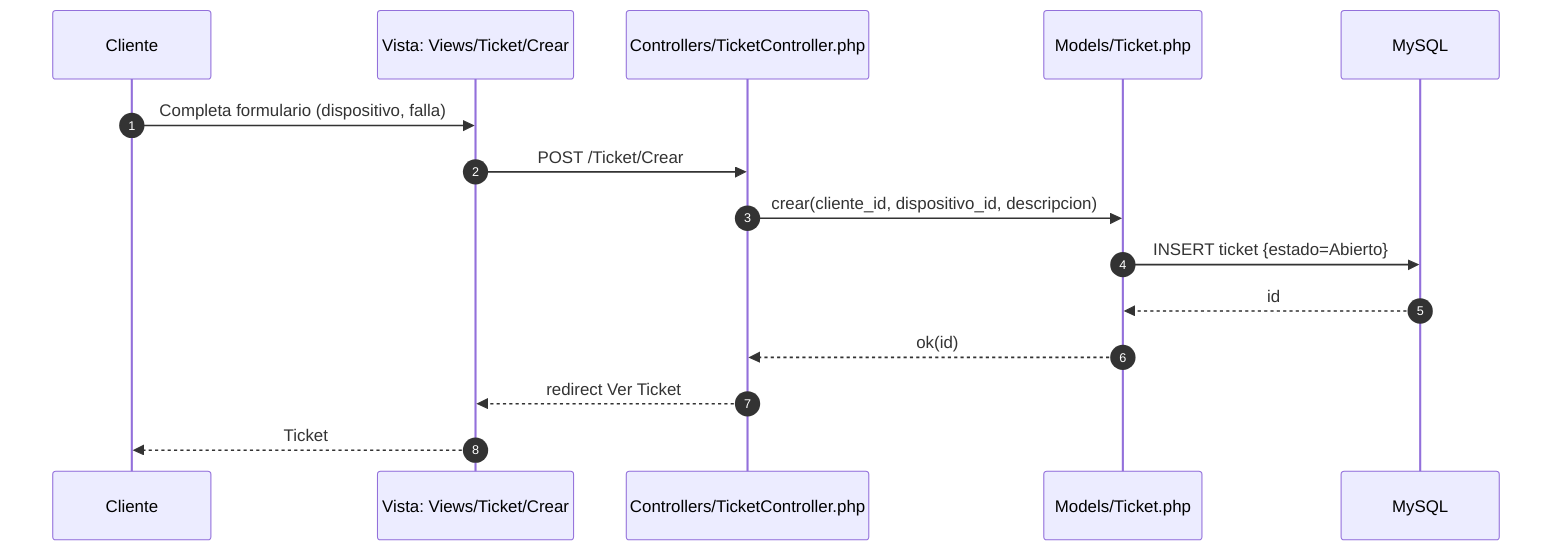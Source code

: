 sequenceDiagram
  autonumber
  participant C as Cliente
  participant V as Vista: Views/Ticket/Crear
  participant TC as Controllers/TicketController.php
  participant M as Models/Ticket.php
  participant DB as MySQL

  C->>V: Completa formulario (dispositivo, falla)
  V->>TC: POST /Ticket/Crear
  TC->>M: crear(cliente_id, dispositivo_id, descripcion)
  M->>DB: INSERT ticket {estado=Abierto}
  DB-->>M: id
  M-->>TC: ok(id)
  TC-->>V: redirect Ver Ticket
  V-->>C: Ticket #id creado